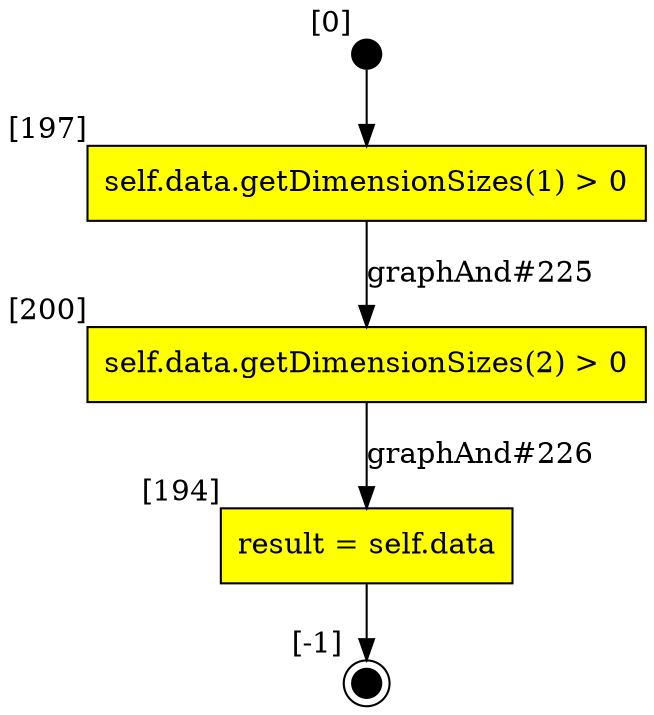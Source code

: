 digraph CLG {
  194 [shape="box", label="result = self.data", style=filled, fillcolor=yellow, xlabel="[194]"];
  195 [style=filled, fillcolor=black, shape="doublecircle", label="", fixedsize=true, width=.2, height=.2, xlabel="[-1]"];
  196 [style=filled, fillcolor=black, shape="circle", label="", fixedsize=true, width=.2, height=.2, xlabel="[0]"];
  197 [shape="box", label="self.data.getDimensionSizes(1) > 0", style=filled, fillcolor=yellow, xlabel="[197]"];
  200 [shape="box", label="self.data.getDimensionSizes(2) > 0", style=filled, fillcolor=yellow, xlabel="[200]"];
  197 -> 200[label="graphAnd#225"];
  200 -> 194[label="graphAnd#226"];
  194 -> 195;
  196 -> 197;
}

